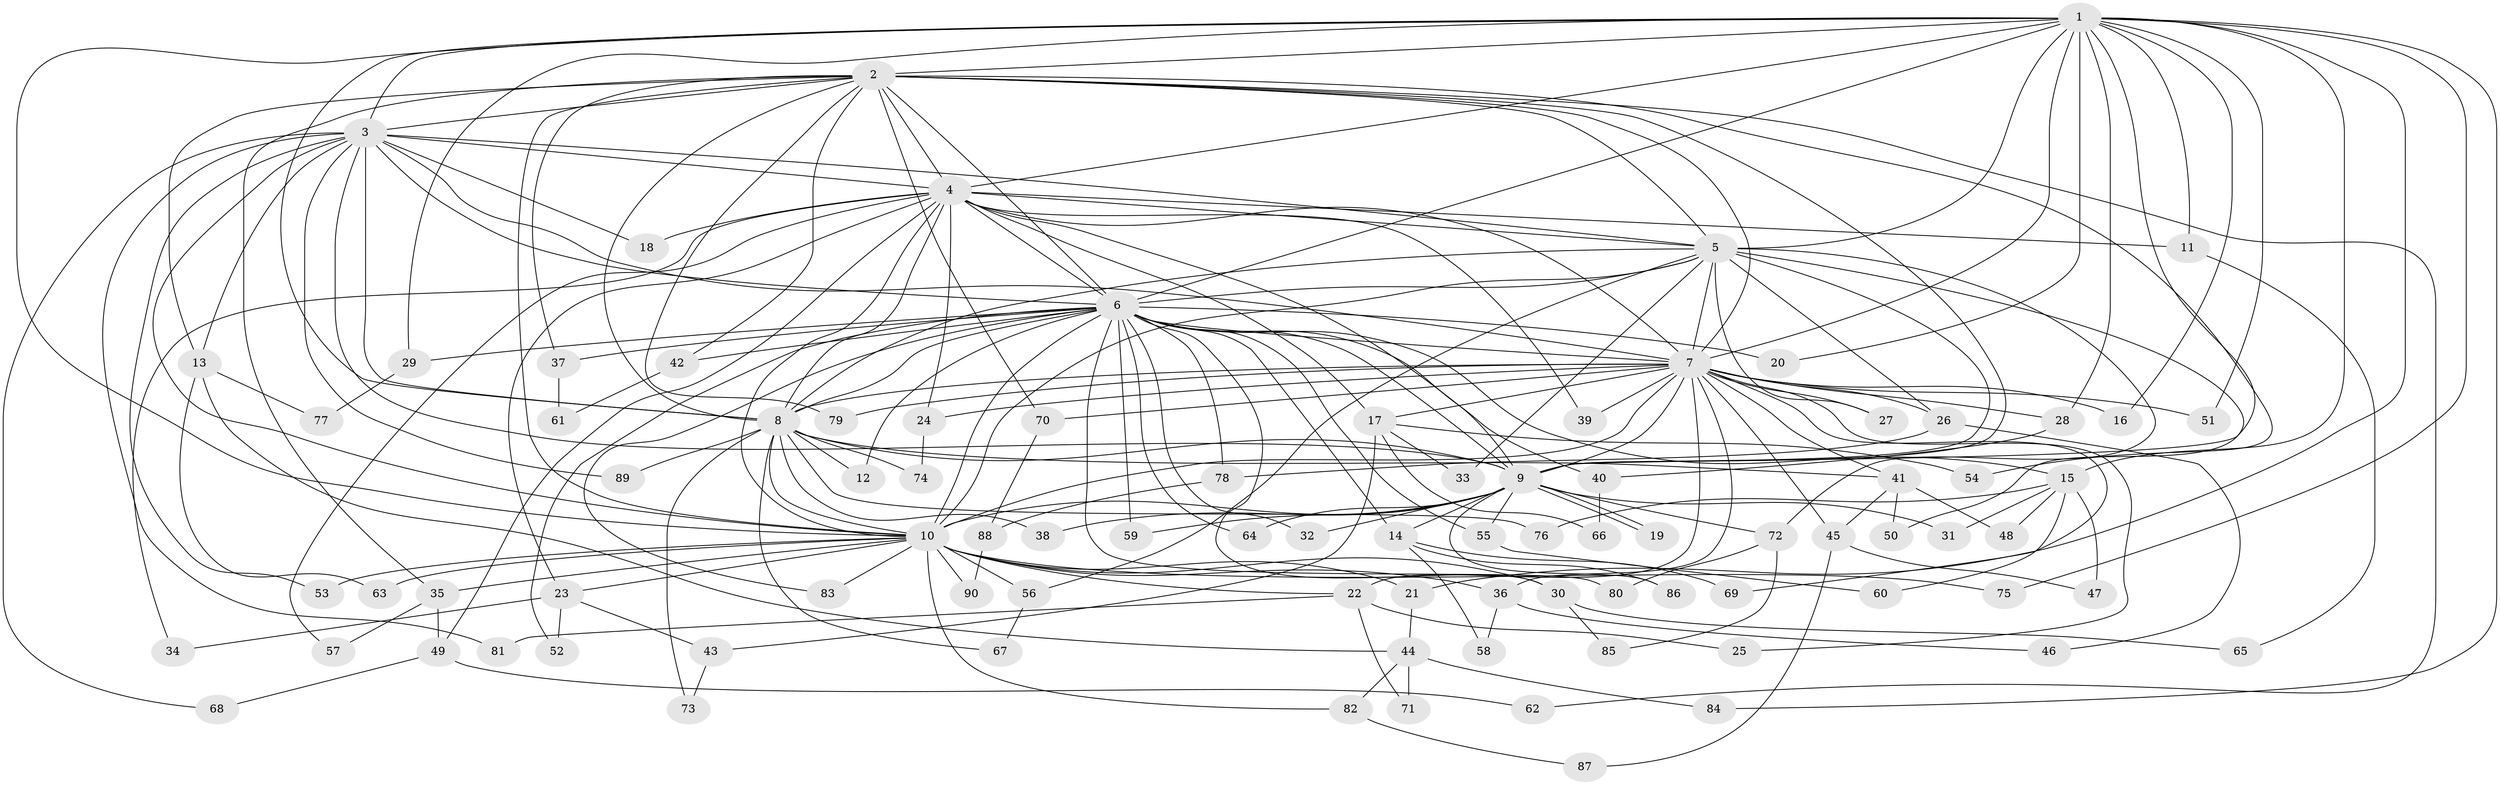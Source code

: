 // Generated by graph-tools (version 1.1) at 2025/13/03/09/25 04:13:53]
// undirected, 90 vertices, 205 edges
graph export_dot {
graph [start="1"]
  node [color=gray90,style=filled];
  1;
  2;
  3;
  4;
  5;
  6;
  7;
  8;
  9;
  10;
  11;
  12;
  13;
  14;
  15;
  16;
  17;
  18;
  19;
  20;
  21;
  22;
  23;
  24;
  25;
  26;
  27;
  28;
  29;
  30;
  31;
  32;
  33;
  34;
  35;
  36;
  37;
  38;
  39;
  40;
  41;
  42;
  43;
  44;
  45;
  46;
  47;
  48;
  49;
  50;
  51;
  52;
  53;
  54;
  55;
  56;
  57;
  58;
  59;
  60;
  61;
  62;
  63;
  64;
  65;
  66;
  67;
  68;
  69;
  70;
  71;
  72;
  73;
  74;
  75;
  76;
  77;
  78;
  79;
  80;
  81;
  82;
  83;
  84;
  85;
  86;
  87;
  88;
  89;
  90;
  1 -- 2;
  1 -- 3;
  1 -- 4;
  1 -- 5;
  1 -- 6;
  1 -- 7;
  1 -- 8;
  1 -- 9;
  1 -- 10;
  1 -- 11;
  1 -- 15;
  1 -- 16;
  1 -- 20;
  1 -- 21;
  1 -- 28;
  1 -- 29;
  1 -- 51;
  1 -- 75;
  1 -- 84;
  2 -- 3;
  2 -- 4;
  2 -- 5;
  2 -- 6;
  2 -- 7;
  2 -- 8;
  2 -- 9;
  2 -- 10;
  2 -- 13;
  2 -- 35;
  2 -- 37;
  2 -- 42;
  2 -- 54;
  2 -- 62;
  2 -- 70;
  2 -- 79;
  3 -- 4;
  3 -- 5;
  3 -- 6;
  3 -- 7;
  3 -- 8;
  3 -- 9;
  3 -- 10;
  3 -- 13;
  3 -- 18;
  3 -- 53;
  3 -- 68;
  3 -- 81;
  3 -- 89;
  4 -- 5;
  4 -- 6;
  4 -- 7;
  4 -- 8;
  4 -- 9;
  4 -- 10;
  4 -- 11;
  4 -- 17;
  4 -- 18;
  4 -- 23;
  4 -- 24;
  4 -- 34;
  4 -- 39;
  4 -- 49;
  4 -- 57;
  5 -- 6;
  5 -- 7;
  5 -- 8;
  5 -- 9;
  5 -- 10;
  5 -- 26;
  5 -- 27;
  5 -- 33;
  5 -- 50;
  5 -- 56;
  5 -- 72;
  6 -- 7;
  6 -- 8;
  6 -- 9;
  6 -- 10;
  6 -- 12;
  6 -- 14;
  6 -- 15;
  6 -- 20;
  6 -- 29;
  6 -- 30;
  6 -- 32;
  6 -- 37;
  6 -- 40;
  6 -- 42;
  6 -- 52;
  6 -- 55;
  6 -- 59;
  6 -- 64;
  6 -- 78;
  6 -- 80;
  6 -- 83;
  7 -- 8;
  7 -- 9;
  7 -- 10;
  7 -- 16;
  7 -- 17;
  7 -- 22;
  7 -- 24;
  7 -- 25;
  7 -- 26;
  7 -- 27;
  7 -- 28;
  7 -- 36;
  7 -- 39;
  7 -- 41;
  7 -- 45;
  7 -- 51;
  7 -- 69;
  7 -- 70;
  7 -- 79;
  8 -- 9;
  8 -- 10;
  8 -- 12;
  8 -- 38;
  8 -- 41;
  8 -- 67;
  8 -- 73;
  8 -- 74;
  8 -- 76;
  8 -- 89;
  9 -- 10;
  9 -- 14;
  9 -- 19;
  9 -- 19;
  9 -- 31;
  9 -- 32;
  9 -- 38;
  9 -- 55;
  9 -- 59;
  9 -- 64;
  9 -- 72;
  9 -- 86;
  10 -- 21;
  10 -- 22;
  10 -- 23;
  10 -- 30;
  10 -- 35;
  10 -- 36;
  10 -- 53;
  10 -- 56;
  10 -- 63;
  10 -- 75;
  10 -- 82;
  10 -- 83;
  10 -- 90;
  11 -- 65;
  13 -- 44;
  13 -- 63;
  13 -- 77;
  14 -- 58;
  14 -- 69;
  14 -- 86;
  15 -- 31;
  15 -- 47;
  15 -- 48;
  15 -- 60;
  15 -- 76;
  17 -- 33;
  17 -- 43;
  17 -- 54;
  17 -- 66;
  21 -- 44;
  22 -- 25;
  22 -- 71;
  22 -- 81;
  23 -- 34;
  23 -- 43;
  23 -- 52;
  24 -- 74;
  26 -- 46;
  26 -- 78;
  28 -- 40;
  29 -- 77;
  30 -- 65;
  30 -- 85;
  35 -- 49;
  35 -- 57;
  36 -- 46;
  36 -- 58;
  37 -- 61;
  40 -- 66;
  41 -- 45;
  41 -- 48;
  41 -- 50;
  42 -- 61;
  43 -- 73;
  44 -- 71;
  44 -- 82;
  44 -- 84;
  45 -- 47;
  45 -- 87;
  49 -- 62;
  49 -- 68;
  55 -- 60;
  56 -- 67;
  70 -- 88;
  72 -- 80;
  72 -- 85;
  78 -- 88;
  82 -- 87;
  88 -- 90;
}
